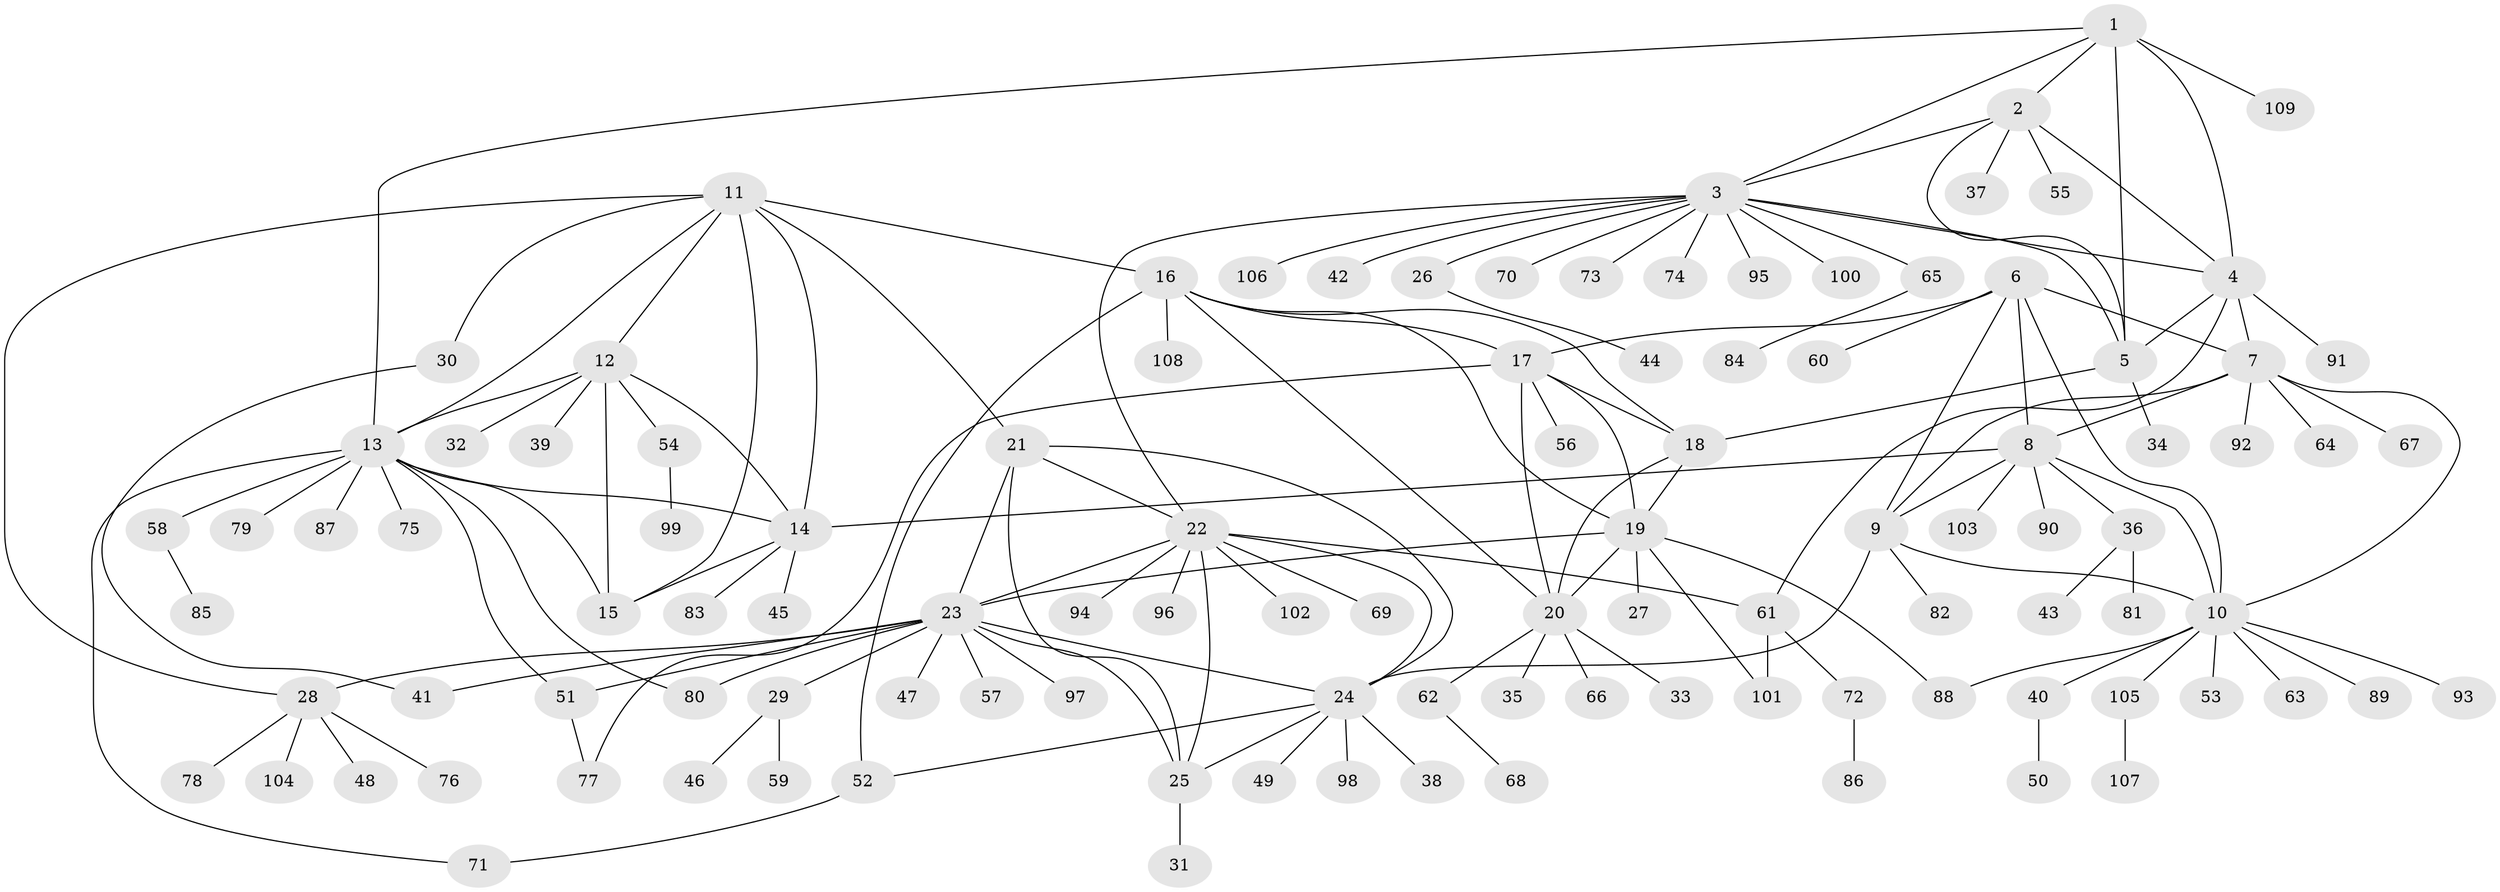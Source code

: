 // coarse degree distribution, {4: 0.046511627906976744, 11: 0.023255813953488372, 8: 0.023255813953488372, 5: 0.06976744186046512, 12: 0.023255813953488372, 6: 0.046511627906976744, 7: 0.023255813953488372, 2: 0.023255813953488372, 1: 0.6976744186046512, 3: 0.023255813953488372}
// Generated by graph-tools (version 1.1) at 2025/19/03/04/25 18:19:57]
// undirected, 109 vertices, 154 edges
graph export_dot {
graph [start="1"]
  node [color=gray90,style=filled];
  1;
  2;
  3;
  4;
  5;
  6;
  7;
  8;
  9;
  10;
  11;
  12;
  13;
  14;
  15;
  16;
  17;
  18;
  19;
  20;
  21;
  22;
  23;
  24;
  25;
  26;
  27;
  28;
  29;
  30;
  31;
  32;
  33;
  34;
  35;
  36;
  37;
  38;
  39;
  40;
  41;
  42;
  43;
  44;
  45;
  46;
  47;
  48;
  49;
  50;
  51;
  52;
  53;
  54;
  55;
  56;
  57;
  58;
  59;
  60;
  61;
  62;
  63;
  64;
  65;
  66;
  67;
  68;
  69;
  70;
  71;
  72;
  73;
  74;
  75;
  76;
  77;
  78;
  79;
  80;
  81;
  82;
  83;
  84;
  85;
  86;
  87;
  88;
  89;
  90;
  91;
  92;
  93;
  94;
  95;
  96;
  97;
  98;
  99;
  100;
  101;
  102;
  103;
  104;
  105;
  106;
  107;
  108;
  109;
  1 -- 2;
  1 -- 3;
  1 -- 4;
  1 -- 5;
  1 -- 13;
  1 -- 109;
  2 -- 3;
  2 -- 4;
  2 -- 5;
  2 -- 37;
  2 -- 55;
  3 -- 4;
  3 -- 5;
  3 -- 22;
  3 -- 26;
  3 -- 42;
  3 -- 65;
  3 -- 70;
  3 -- 73;
  3 -- 74;
  3 -- 95;
  3 -- 100;
  3 -- 106;
  4 -- 5;
  4 -- 7;
  4 -- 61;
  4 -- 91;
  5 -- 18;
  5 -- 34;
  6 -- 7;
  6 -- 8;
  6 -- 9;
  6 -- 10;
  6 -- 17;
  6 -- 60;
  7 -- 8;
  7 -- 9;
  7 -- 10;
  7 -- 64;
  7 -- 67;
  7 -- 92;
  8 -- 9;
  8 -- 10;
  8 -- 14;
  8 -- 36;
  8 -- 90;
  8 -- 103;
  9 -- 10;
  9 -- 24;
  9 -- 82;
  10 -- 40;
  10 -- 53;
  10 -- 63;
  10 -- 88;
  10 -- 89;
  10 -- 93;
  10 -- 105;
  11 -- 12;
  11 -- 13;
  11 -- 14;
  11 -- 15;
  11 -- 16;
  11 -- 21;
  11 -- 28;
  11 -- 30;
  12 -- 13;
  12 -- 14;
  12 -- 15;
  12 -- 32;
  12 -- 39;
  12 -- 54;
  13 -- 14;
  13 -- 15;
  13 -- 51;
  13 -- 58;
  13 -- 71;
  13 -- 75;
  13 -- 79;
  13 -- 80;
  13 -- 87;
  14 -- 15;
  14 -- 45;
  14 -- 83;
  16 -- 17;
  16 -- 18;
  16 -- 19;
  16 -- 20;
  16 -- 52;
  16 -- 108;
  17 -- 18;
  17 -- 19;
  17 -- 20;
  17 -- 56;
  17 -- 77;
  18 -- 19;
  18 -- 20;
  19 -- 20;
  19 -- 23;
  19 -- 27;
  19 -- 88;
  19 -- 101;
  20 -- 33;
  20 -- 35;
  20 -- 62;
  20 -- 66;
  21 -- 22;
  21 -- 23;
  21 -- 24;
  21 -- 25;
  22 -- 23;
  22 -- 24;
  22 -- 25;
  22 -- 61;
  22 -- 69;
  22 -- 94;
  22 -- 96;
  22 -- 102;
  23 -- 24;
  23 -- 25;
  23 -- 28;
  23 -- 29;
  23 -- 41;
  23 -- 47;
  23 -- 51;
  23 -- 57;
  23 -- 80;
  23 -- 97;
  24 -- 25;
  24 -- 38;
  24 -- 49;
  24 -- 52;
  24 -- 98;
  25 -- 31;
  26 -- 44;
  28 -- 48;
  28 -- 76;
  28 -- 78;
  28 -- 104;
  29 -- 46;
  29 -- 59;
  30 -- 41;
  36 -- 43;
  36 -- 81;
  40 -- 50;
  51 -- 77;
  52 -- 71;
  54 -- 99;
  58 -- 85;
  61 -- 72;
  61 -- 101;
  62 -- 68;
  65 -- 84;
  72 -- 86;
  105 -- 107;
}
